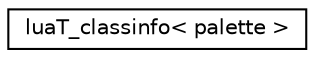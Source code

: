 digraph "Graphical Class Hierarchy"
{
 // LATEX_PDF_SIZE
  edge [fontname="Helvetica",fontsize="10",labelfontname="Helvetica",labelfontsize="10"];
  node [fontname="Helvetica",fontsize="10",shape=record];
  rankdir="LR";
  Node0 [label="luaT_classinfo\< palette \>",height=0.2,width=0.4,color="black", fillcolor="white", style="filled",URL="$structluaT__classinfo_3_01palette_01_4.html",tooltip=" "];
}
